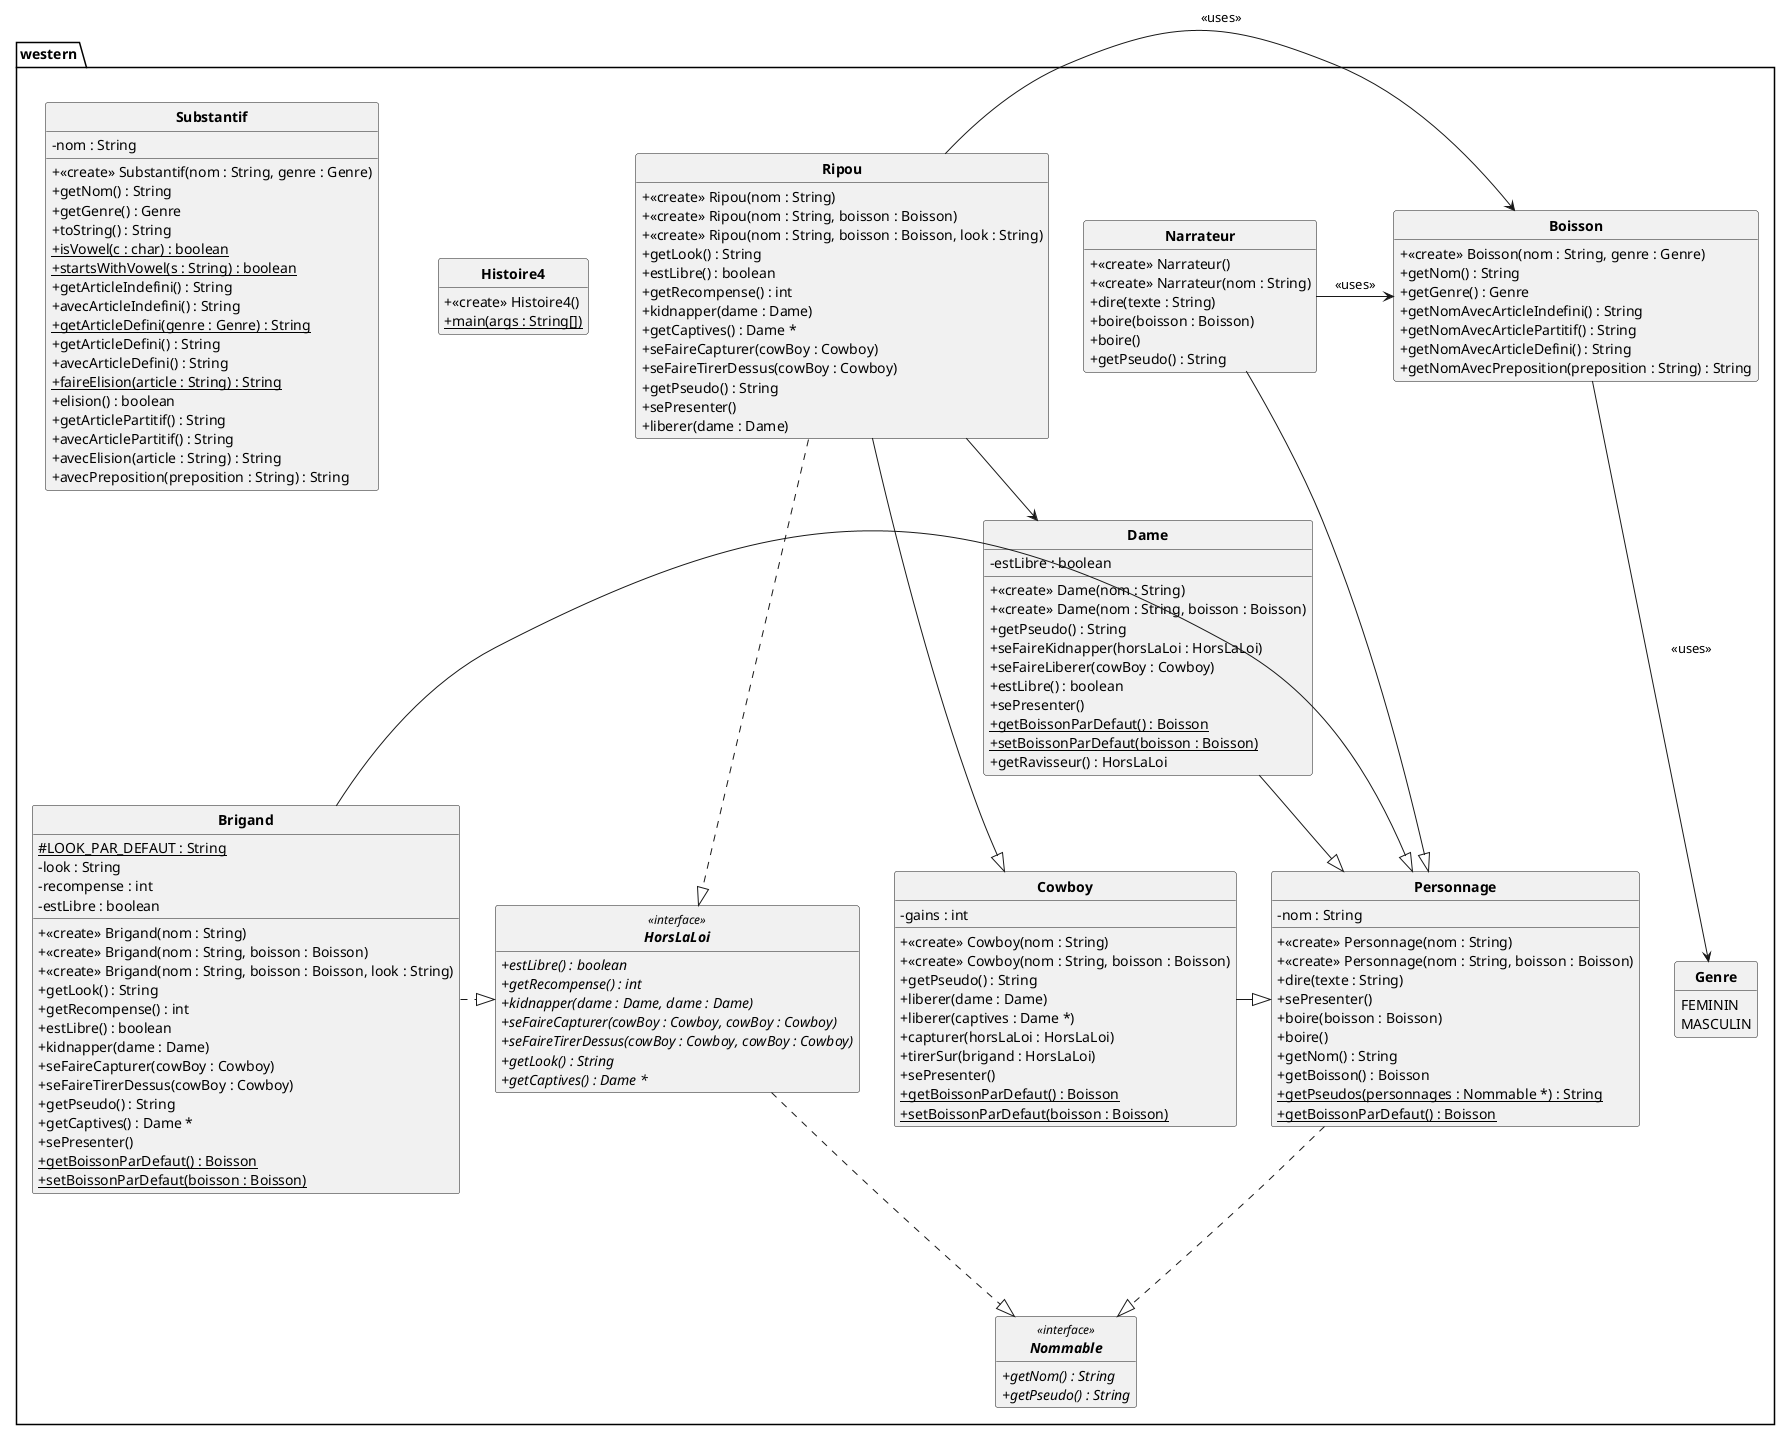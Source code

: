 @startuml
'https://plantuml.com/class-diagram
skinparam style strictuml
skinparam classAttributeIconSize 0
skinparam classFontStyle Bold

hide empty members

package western{
class Boisson{
	+ <<create>> Boisson(nom : String, genre : Genre)
	+ getNom() : String
	+ getGenre() : Genre
	+ getNomAvecArticleIndefini() : String
	+ getNomAvecArticlePartitif() : String
	+ getNomAvecArticleDefini() : String
	+ getNomAvecPreposition(preposition : String) : String
}

class Brigand{
	# LOOK_PAR_DEFAUT : String {static}
	- look : String
	- recompense : int
	- estLibre : boolean
	+ <<create>> Brigand(nom : String)
	+ <<create>> Brigand(nom : String, boisson : Boisson)
	+ <<create>> Brigand(nom : String, boisson : Boisson, look : String)
	+ getLook() : String
	+ getRecompense() : int
	+ estLibre() : boolean
	+ kidnapper(dame : Dame)
	+ seFaireCapturer(cowBoy : Cowboy)
	+ seFaireTirerDessus(cowBoy : Cowboy)
	+ getPseudo() : String
	+ getCaptives() : Dame *
	+ sePresenter()
	+ getBoissonParDefaut() {static} : Boisson
	+ setBoissonParDefaut(boisson : Boisson) {static}
}

class Cowboy{
	- gains : int
	+ <<create>> Cowboy(nom : String)
	+ <<create>> Cowboy(nom : String, boisson : Boisson)
	+ getPseudo() : String
	+ liberer(dame : Dame)
	+ liberer(captives : Dame *)
	+ capturer(horsLaLoi : HorsLaLoi)
	+ tirerSur(brigand : HorsLaLoi)
	+ sePresenter()
	+ getBoissonParDefaut() {static} : Boisson
	+ setBoissonParDefaut(boisson : Boisson) {static}
}

class Dame{
	- estLibre : boolean
	+ <<create>> Dame(nom : String)
	+ <<create>> Dame(nom : String, boisson : Boisson)
	+ getPseudo() : String
	+ seFaireKidnapper(horsLaLoi : HorsLaLoi)
	+ seFaireLiberer(cowBoy : Cowboy)
	+ estLibre() : boolean
	+ sePresenter()
	+ getBoissonParDefaut() {static} : Boisson
	+ setBoissonParDefaut(boisson : Boisson) {static}
	+ getRavisseur() : HorsLaLoi
}

class Genre{
	FEMININ
	MASCULIN
}

class Histoire4{
	+ <<create>> Histoire4()
	+ main(args : String[]) {static}
}

interface HorsLaLoi<<interface>>{
	+ estLibre() {abstract} : boolean
	+ getRecompense() {abstract} : int
	+ kidnapper(dame : Dame, dame : Dame) {abstract}
	+ seFaireCapturer(cowBoy : Cowboy, cowBoy : Cowboy) {abstract}
	+ seFaireTirerDessus(cowBoy : Cowboy, cowBoy : Cowboy) {abstract}
	+ getLook() {abstract} : String
	+ getCaptives() {abstract} : Dame *
}

class Narrateur{
	+ <<create>> Narrateur()
	+ <<create>> Narrateur(nom : String)
	+ dire(texte : String)
	+ boire(boisson : Boisson)
	+ boire()
	+ getPseudo() : String
}

interface Nommable<<interface>>{
	+ getNom() {abstract} : String
	+ getPseudo() {abstract} : String
}

class Personnage{
	- nom : String
	+ <<create>> Personnage(nom : String)
	+ <<create>> Personnage(nom : String, boisson : Boisson)
	+ dire(texte : String)
	+ sePresenter()
	+ boire(boisson : Boisson)
	+ boire()
	+ getNom() : String
	+ getBoisson() : Boisson
	+ getPseudos(personnages : Nommable *) {static} : String
	+ getBoissonParDefaut() {static} : Boisson
}

class Ripou{
	+ <<create>> Ripou(nom : String)
	+ <<create>> Ripou(nom : String, boisson : Boisson)
	+ <<create>> Ripou(nom : String, boisson : Boisson, look : String)
	+ getLook() : String
	+ estLibre() : boolean
	+ getRecompense() : int
	+ kidnapper(dame : Dame)
	+ getCaptives() : Dame *
	+ seFaireCapturer(cowBoy : Cowboy)
	+ seFaireTirerDessus(cowBoy : Cowboy)
	+ getPseudo() : String
	+ sePresenter()
	+ liberer(dame : Dame)
}

class Substantif{
	- nom : String
	+ <<create>> Substantif(nom : String, genre : Genre)
	+ getNom() : String
	+ getGenre() : Genre
	+ toString() : String
	+ isVowel(c : char) {static} : boolean
	+ startsWithVowel(s : String) {static} : boolean
	+ getArticleIndefini() : String
	+ avecArticleIndefini() : String
	+ getArticleDefini(genre : Genre) {static} : String
	+ getArticleDefini() : String
	+ avecArticleDefini() : String
	+ faireElision(article : String) {static} : String
	+ elision() : boolean
	+ getArticlePartitif() : String
	+ avecArticlePartitif() : String
	+ avecElision(article : String) : String
	+ avecPreposition(preposition : String) : String
}


'@PumlAggregationBoisson "1" o---> "1\n - substantif" Substantif

'@PumlAggregationBoisson "1" o-> "1\n + EAU" Boisson
Boisson --> Genre : <<uses>>

'@PumlAggregationBrigand "1" o-> "*\n - captives" Dame

'@PumlAggregationBrigand "1" o--> "1\n - gardien" Cowboy

'@PumlAggregationBrigand "1" o-> "1\n - boissonParDefaut" Boisson
Brigand -|> Personnage
Brigand .|> HorsLaLoi

'@PumlAggregationCowboy "1" o-> "*\n - captures" HorsLaLoi

'@PumlAggregationCowboy "1" o-> "1\n - boissonParDefaut" Boisson
Cowboy -|> Personnage

'@PumlAggregationDame "1" o---> "1\n - sauveur" Cowboy

'@PumlAggregationDame "1" o-> "1\n - ravisseur" HorsLaLoi

'@PumlAggregationDame "1" o-> "1\n - boissonParDefaut" Boisson
Dame -|> Personnage
HorsLaLoi ...|> Nommable
Narrateur -|> Personnage
Narrateur -> Boisson : <<uses>>

'@PumlAggregationPersonnage "1" o-> "1\n - BOISSON_PAR_DEFAUT" Boisson
Personnage ...|> Nommable

'@PumlAggregationRipou "1" o-> "1\n - brigand" Brigand
Ripou --|> Cowboy
Ripou .|> HorsLaLoi
Ripou -> Boisson : <<uses>>
Ripou -> Dame : <<uses>>

'@PumlAggregationSubstantif "1" o-> "1\n - genre" Genre

}
@enduml
